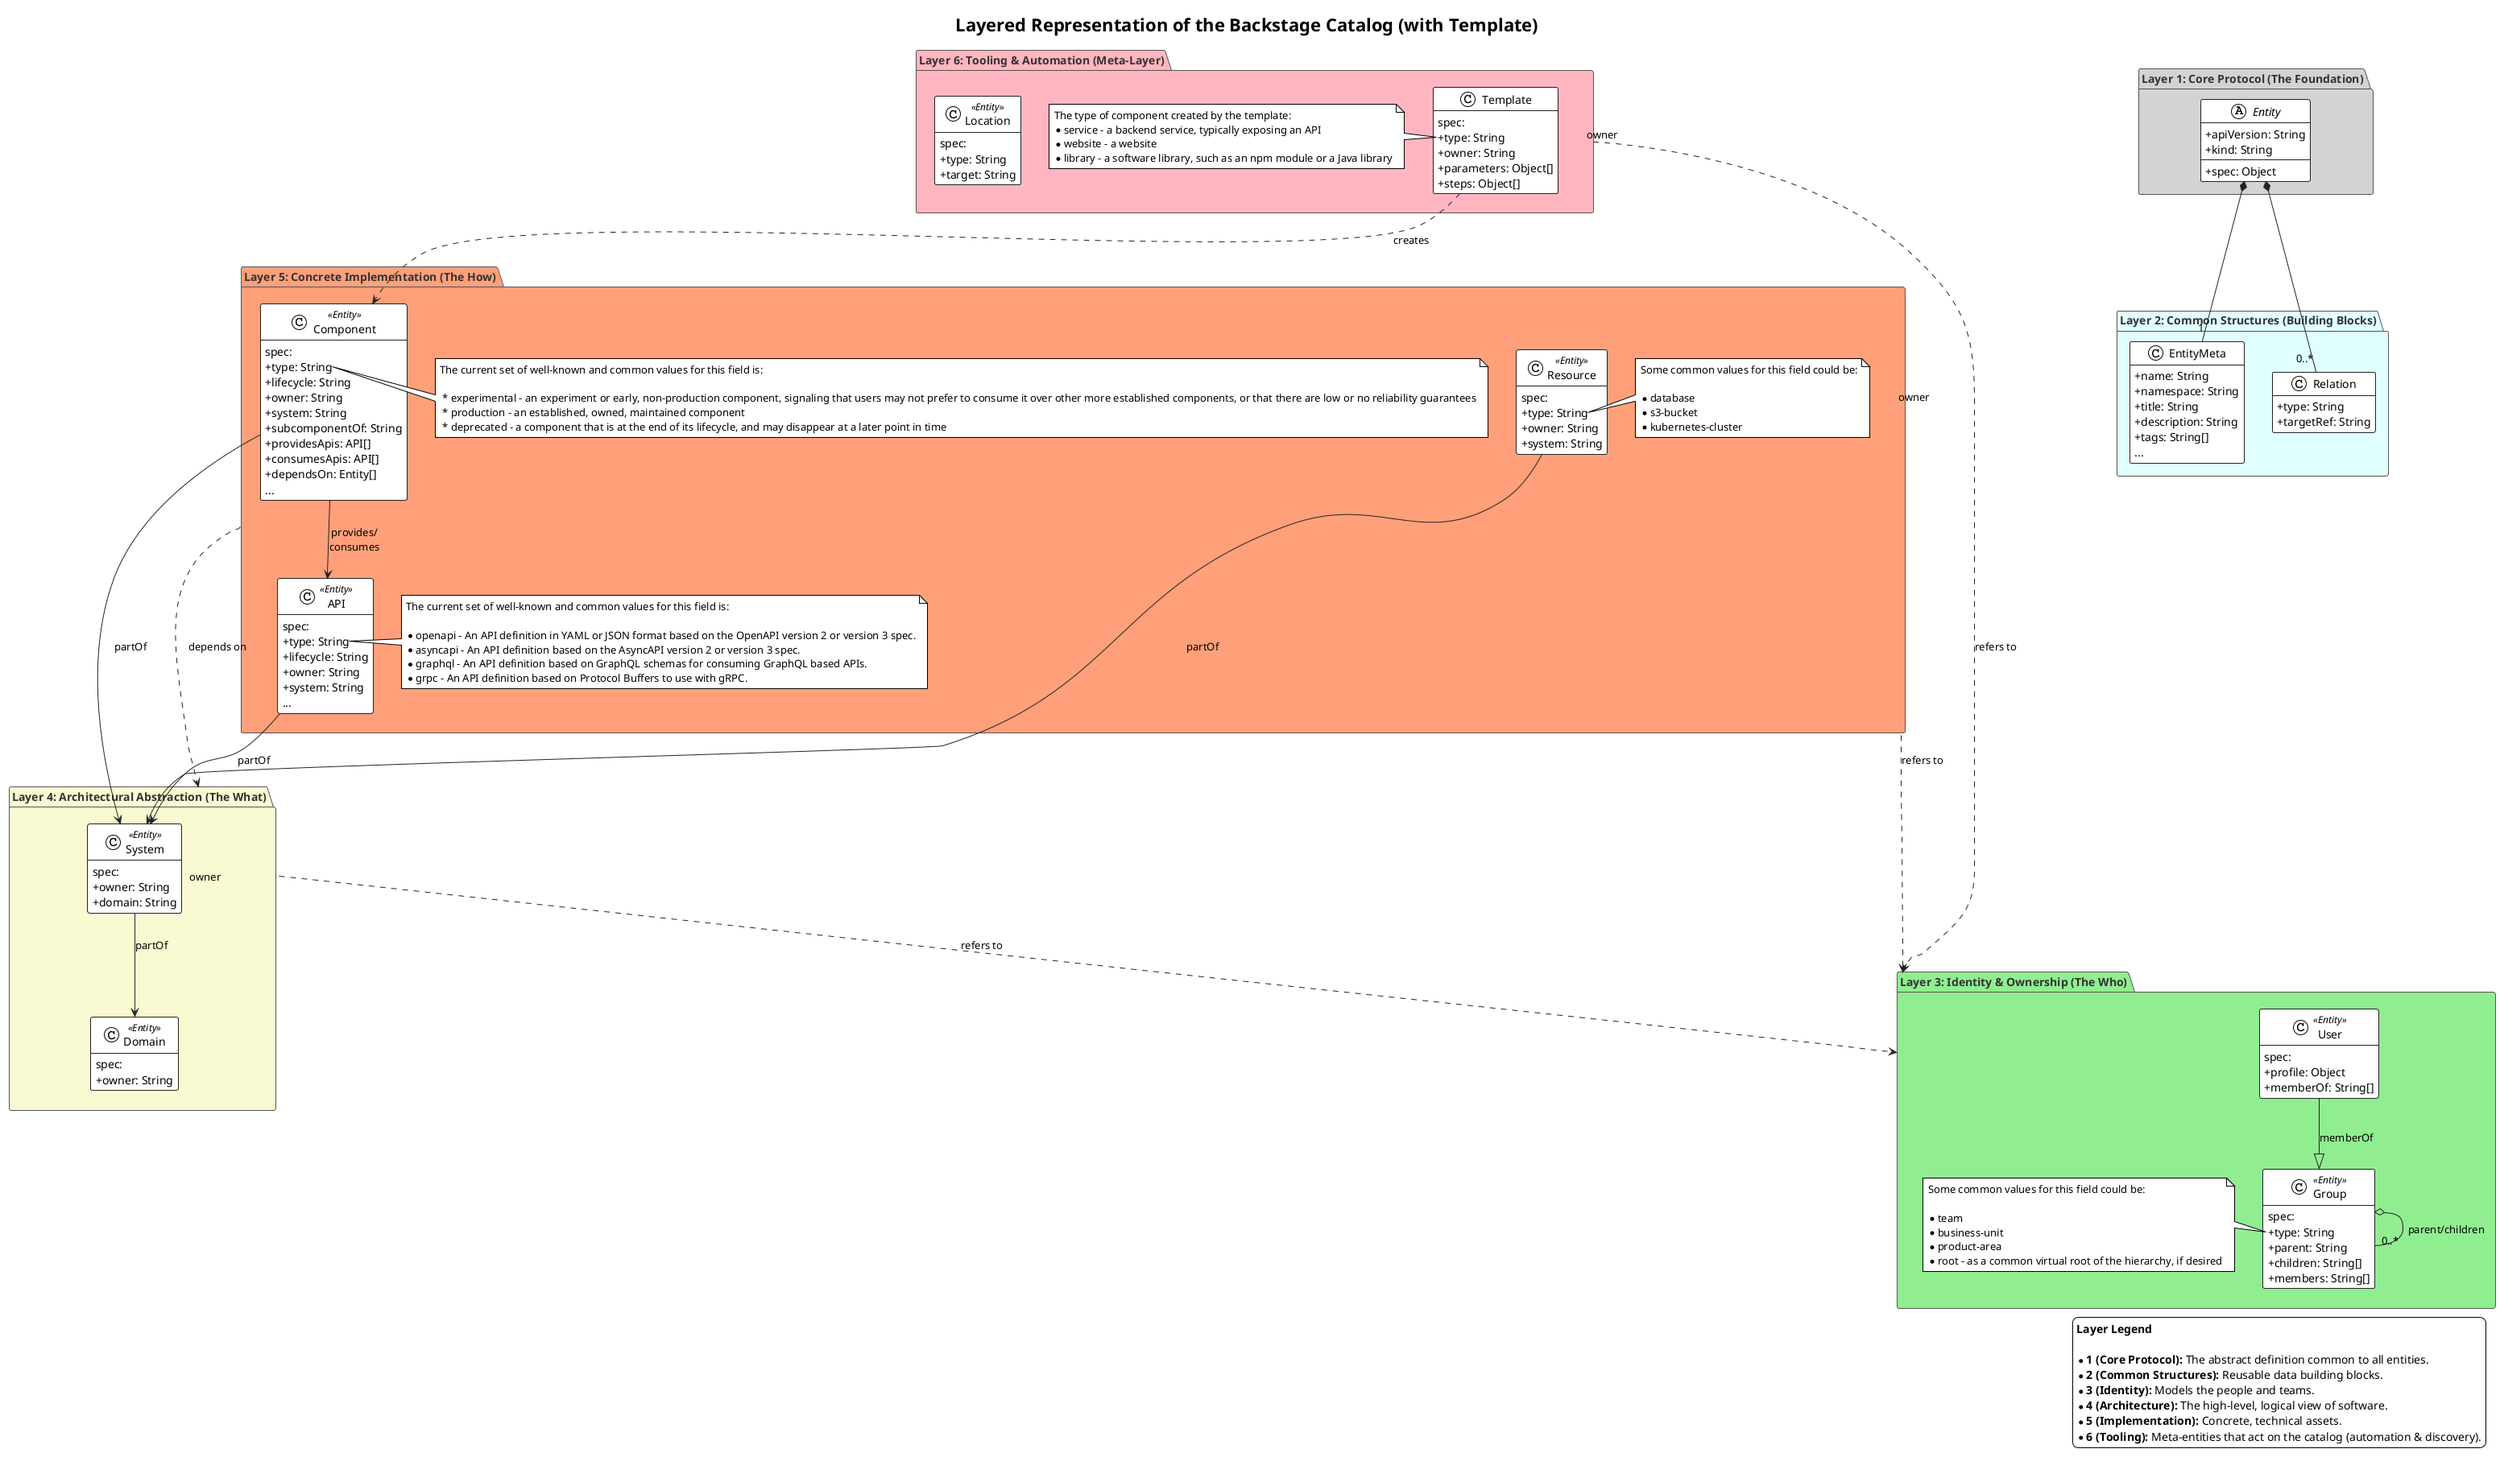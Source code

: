 @startuml
!theme plain
title Layered Representation of the Backstage Catalog (with Template)

' Layout direction to reinforce the layered concept
top to bottom direction

' Styles to improve readability
skinparam classAttributeIconSize 0
skinparam class {
    BackgroundColor White
    ArrowColor #222222
    BorderColor #222222
}
skinparam package {
    BackgroundColor LightBlue
    BorderColor #555555
    FontColor #333333
}
skinparam legend {
    BorderColor black
    BackgroundColor white
}

' ===================================
' ====== LAYER 1: CORE PROTOCOL ======
' ===================================
package "Layer 1: Core Protocol (The Foundation)" as Layer01 #LightGrey {
  abstract class Entity {
    + apiVersion: String
    + kind: String
    --
    + spec: Object
  }
}

' ===================================
' ====== LAYER 2: COMMON STRUCTURES ======
' ===================================
package "Layer 2: Common Structures (Building Blocks)" as Layer02 #LightCyan {
  class EntityMeta {
    + name: String
    + namespace: String
    + title: String
    + description: String
    + tags: String[]
    ...
  }

  class Relation {
    + type: String
    + targetRef: String
  }
}

' ===================================
' ====== LAYER 3: IDENTITY & OWNERSHIP (THE WHO) ======
' ===================================
package "Layer 3: Identity & Ownership (The Who)" as Layer03 #LightGreen {
  class User <<Entity>> {
    {field} spec:
    + profile: Object
    + memberOf: String[]
  }

  class Group <<Entity>> {
    {field} spec:
    + type: String
    + parent: String
    + children: String[]
    + members: String[]
  }

note left of Group::type
Some common values for this field could be:

* team
* business-unit
* product-area
* root - as a common virtual root of the hierarchy, if desired
end note
}

' ===================================
' ====== LAYER 4: ARCHITECTURAL ABSTRACTION (THE WHAT) ======
' ===================================
package "Layer 4: Architectural Abstraction (The What)" as Layer04 #LightGoldenRodYellow {
  class Domain <<Entity>> {
    {field} spec:
    + owner: String
  }

  class System <<Entity>> {
    {field} spec:
    + owner: String
    + domain: String
  }
}

' ===================================
' ====== LAYER 5: CONCRETE IMPLEMENTATION (THE HOW) ======
' ===================================
package "Layer 5: Concrete Implementation (The How)" as Layer05 #LightSalmon {
  class Component <<Entity>> {
    {field} spec:
    + type: String
    + lifecycle: String
    + owner: String
    + system: String
    + subcomponentOf: String
    + providesApis: API[]
    + consumesApis: API[]
    + dependsOn: Entity[]
    ...
  }

  class API <<Entity>> {
    {field} spec:
    + type: String
    + lifecycle: String
    + owner: String
    + system: String
    ...
  }

  class Resource <<Entity>> {
    {field} spec:
    + type: String
    + owner: String
    + system: String
  }

note right of Component::type
The current set of well-known and common values for this field is:

 * experimental - an experiment or early, non-production component, signaling that users may not prefer to consume it over other more established components, or that there are low or no reliability guarantees
 * production - an established, owned, maintained component
 * deprecated - a component that is at the end of its lifecycle, and may disappear at a later point in time
end note

note right of API::type
The current set of well-known and common values for this field is:

* openapi - An API definition in YAML or JSON format based on the OpenAPI version 2 or version 3 spec.
* asyncapi - An API definition based on the AsyncAPI version 2 or version 3 spec.
* graphql - An API definition based on GraphQL schemas for consuming GraphQL based APIs.
* grpc - An API definition based on Protocol Buffers to use with gRPC.
end note

note right of Resource::type
Some common values for this field could be:

* database
* s3-bucket
* kubernetes-cluster
end note
}

' ====================================================
' ====== LAYER 6: TOOLING & AUTOMATION (META-LAYER) ======
' ====================================================
package "Layer 6: Tooling & Automation (Meta-Layer)" as Layer06 #LightPink {
    class Location <<Entity>> {
        {field} spec:
        + type: String
        + target: String
    }

    class Template {
        {field} spec:
        + type: String
        + owner: String
        + parameters: Object[]
        + steps: Object[]
    }

note left of Template::type
  The type of component created by the template:
  * service - a backend service, typically exposing an API
  * website - a website
  * library - a software library, such as an npm module or a Java library
end note
}


' ===============================================
' ====== RELATIONSHIPS & DEPENDENCIES BETWEEN LAYERS ======
' ===============================================

' ' Inheritance: All concrete kinds inherit from the abstract Entity
' Entity <|-- User
' Entity <|-- Group
' Entity <|-- Domain
' Entity <|-- System
' Entity <|-- Component
' Entity <|-- API
' Entity <|-- Resource
' Entity <|-- Location
' Entity <|-- Template


' Composition: The base entity is composed of common structures
Entity *-- "1" EntityMeta
Entity *-- "0..*" Relation

' Association relationships that define the catalog graph
User --|> Group : "memberOf"
Group o-- "0..*" Group : "parent/children"
System --> Domain : "partOf"
Component --> System : "partOf"
API --> System : "partOf"
Resource --> System : "partOf"
Component --> API : "provides/\nconsumes"

' Functional relationship of the Template
Template ..> Component : "creates"

' Logical dependencies between layers
Layer05 ..> Layer04 : depends on
Layer04 ..> Layer03 : "owner" refers to
Layer05 ..> Layer03 : "owner" refers to
Layer06 ..> Layer03 : "owner" refers to


legend right
  **Layer Legend**

  * **1 (Core Protocol):** The abstract definition common to all entities.
  * **2 (Common Structures):** Reusable data building blocks.
  * **3 (Identity):** Models the people and teams.
  * **4 (Architecture):** The high-level, logical view of software.
  * **5 (Implementation):** Concrete, technical assets.
  * **6 (Tooling):** Meta-entities that act on the catalog (automation & discovery).
end legend

hide empty members

@enduml